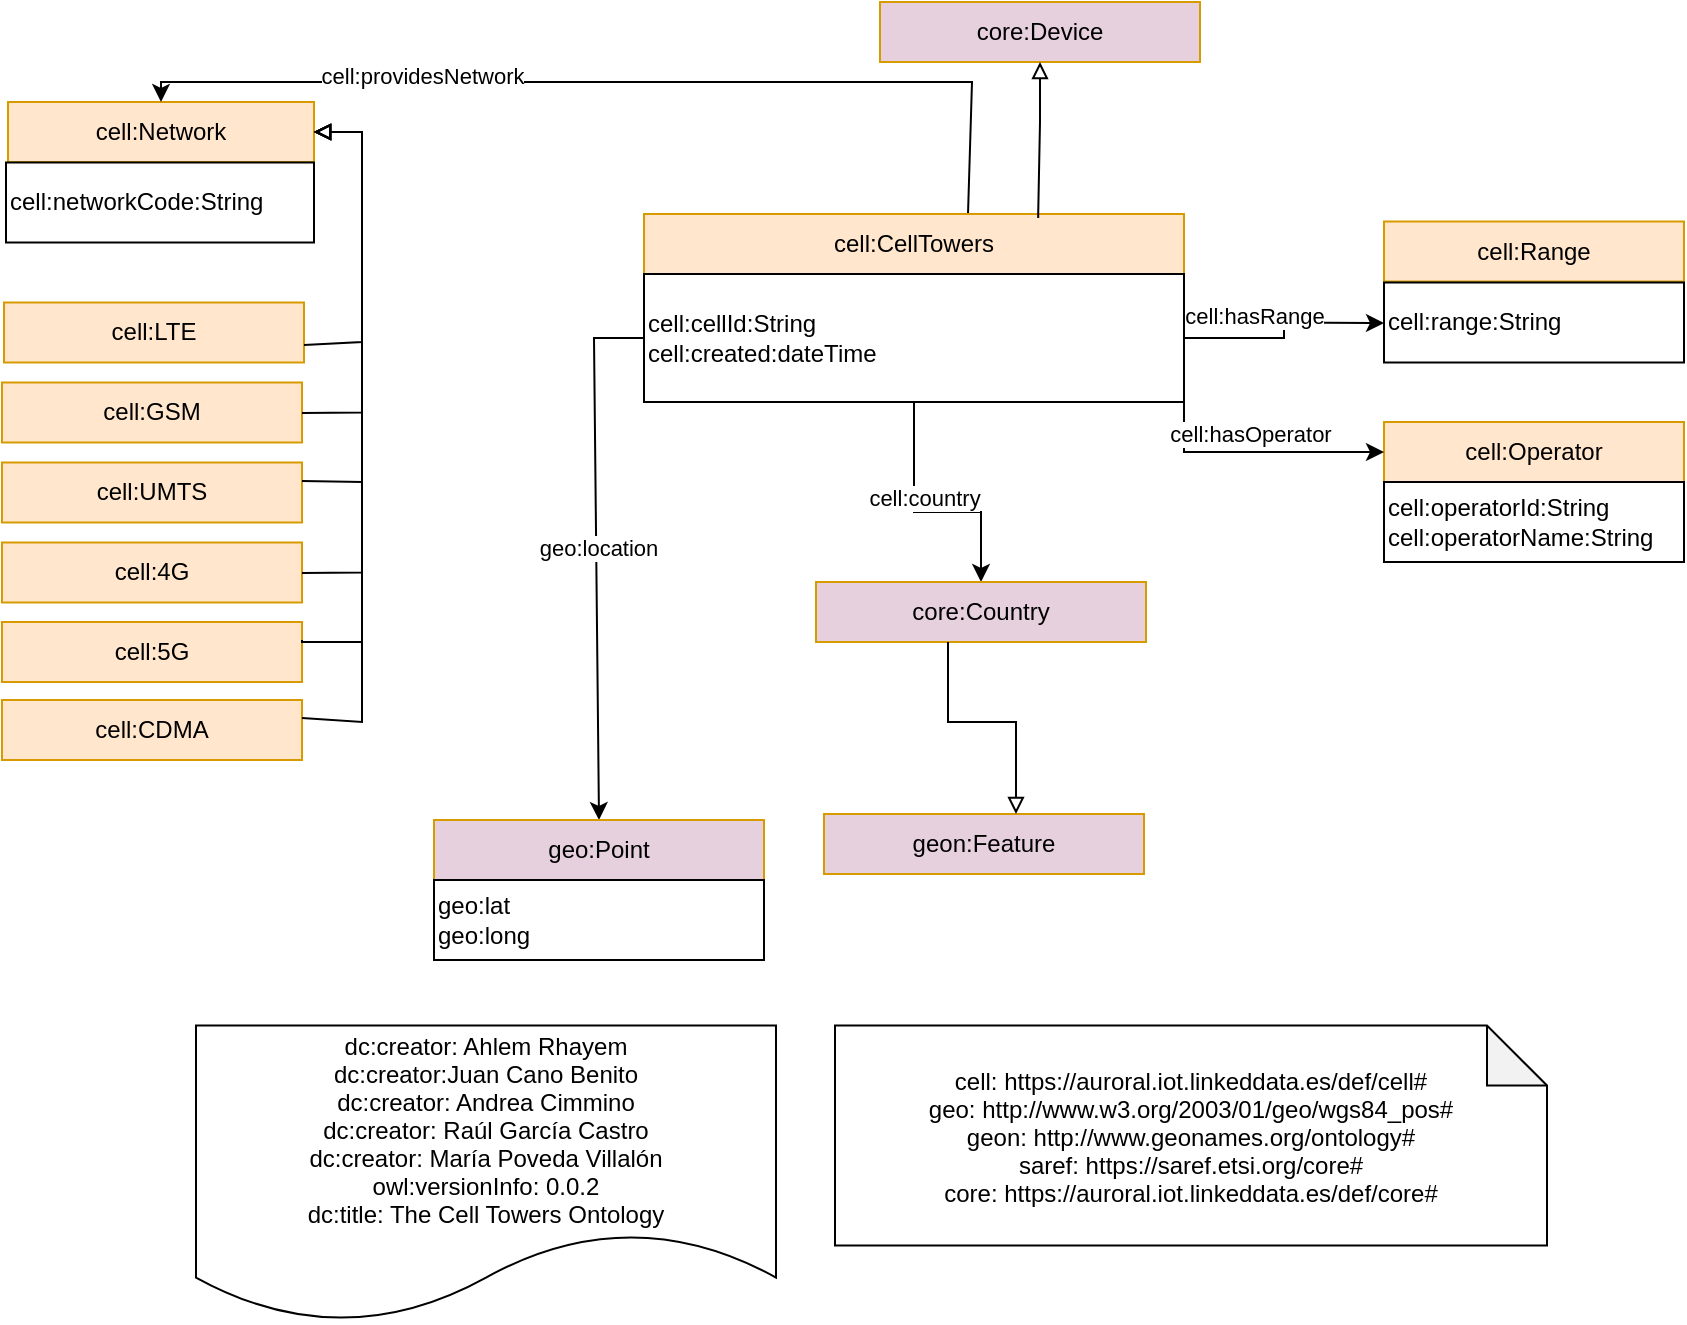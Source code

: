 <mxfile version="13.9.9" type="device"><diagram id="j3Iuz5jW5ZWUwNRPTU0H" name="Page-1"><mxGraphModel dx="2153" dy="1795" grid="1" gridSize="10" guides="1" tooltips="1" connect="1" arrows="1" fold="1" page="1" pageScale="1" pageWidth="827" pageHeight="1169" math="0" shadow="0"><root><mxCell id="0"/><mxCell id="1" parent="0"/><mxCell id="snNHeXXywmE0DaOTKSkb-2" value="cell:Network" style="rounded=0;whiteSpace=wrap;html=1;snapToPoint=1;points=[[0.1,0],[0.2,0],[0.3,0],[0.4,0],[0.5,0],[0.6,0],[0.7,0],[0.8,0],[0.9,0],[0,0.1],[0,0.3],[0,0.5],[0,0.7],[0,0.9],[0.1,1],[0.2,1],[0.3,1],[0.4,1],[0.5,1],[0.6,1],[0.7,1],[0.8,1],[0.9,1],[1,0.1],[1,0.3],[1,0.5],[1,0.7],[1,0.9]];fillColor=#ffe6cc;strokeColor=#d79b00;shadow=0;" parent="1" vertex="1"><mxGeometry x="-627" y="-370" width="153" height="30" as="geometry"/></mxCell><mxCell id="t8pC4BWFAhWbiUh7ZmZz-3" value="geon:Feature" style="rounded=0;whiteSpace=wrap;html=1;snapToPoint=1;points=[[0.1,0],[0.2,0],[0.3,0],[0.4,0],[0.5,0],[0.6,0],[0.7,0],[0.8,0],[0.9,0],[0,0.1],[0,0.3],[0,0.5],[0,0.7],[0,0.9],[0.1,1],[0.2,1],[0.3,1],[0.4,1],[0.5,1],[0.6,1],[0.7,1],[0.8,1],[0.9,1],[1,0.1],[1,0.3],[1,0.5],[1,0.7],[1,0.9]];fillColor=#E6D0DE;strokeColor=#d79b00;shadow=0;" parent="1" vertex="1"><mxGeometry x="-219" y="-14" width="160" height="30" as="geometry"/></mxCell><mxCell id="lBWgM5R_8VgdtOISkiUa-12" value="" style="edgeStyle=orthogonalEdgeStyle;rounded=0;orthogonalLoop=1;jettySize=auto;html=1;entryX=0.5;entryY=0;entryDx=0;entryDy=0;" parent="1" source="N2ee76cKsbYP5vud3ppf-1" target="snNHeXXywmE0DaOTKSkb-2" edge="1"><mxGeometry relative="1" as="geometry"><mxPoint x="-540" y="-370" as="targetPoint"/><Array as="points"><mxPoint x="-145" y="-380"/><mxPoint x="-550" y="-380"/></Array></mxGeometry></mxCell><mxCell id="lBWgM5R_8VgdtOISkiUa-13" value="cell:providesNetwork" style="edgeLabel;html=1;align=center;verticalAlign=middle;resizable=0;points=[];" parent="lBWgM5R_8VgdtOISkiUa-12" vertex="1" connectable="0"><mxGeometry x="0.417" y="-3" relative="1" as="geometry"><mxPoint as="offset"/></mxGeometry></mxCell><mxCell id="N2ee76cKsbYP5vud3ppf-1" value="cell:CellTowers" style="rounded=0;whiteSpace=wrap;html=1;snapToPoint=1;points=[[0.1,0],[0.2,0],[0.3,0],[0.4,0],[0.5,0],[0.6,0],[0.7,0],[0.8,0],[0.9,0],[0,0.1],[0,0.3],[0,0.5],[0,0.7],[0,0.9],[0.1,1],[0.2,1],[0.3,1],[0.4,1],[0.5,1],[0.6,1],[0.7,1],[0.8,1],[0.9,1],[1,0.1],[1,0.3],[1,0.5],[1,0.7],[1,0.9]];fillColor=#ffe6cc;strokeColor=#d79b00;shadow=0;" parent="1" vertex="1"><mxGeometry x="-309" y="-314" width="270" height="30" as="geometry"/></mxCell><mxCell id="lBWgM5R_8VgdtOISkiUa-20" value="" style="edgeStyle=orthogonalEdgeStyle;rounded=0;orthogonalLoop=1;jettySize=auto;html=1;" parent="1" source="N2ee76cKsbYP5vud3ppf-2" target="lBWgM5R_8VgdtOISkiUa-8" edge="1"><mxGeometry relative="1" as="geometry"><Array as="points"><mxPoint x="-174" y="-165"/></Array></mxGeometry></mxCell><mxCell id="lBWgM5R_8VgdtOISkiUa-21" value="cell:country" style="edgeLabel;html=1;align=center;verticalAlign=middle;resizable=0;points=[];" parent="lBWgM5R_8VgdtOISkiUa-20" vertex="1" connectable="0"><mxGeometry x="-0.227" y="5" relative="1" as="geometry"><mxPoint as="offset"/></mxGeometry></mxCell><mxCell id="lBWgM5R_8VgdtOISkiUa-37" value="" style="edgeStyle=orthogonalEdgeStyle;rounded=0;orthogonalLoop=1;jettySize=auto;html=1;exitX=0;exitY=0.5;exitDx=0;exitDy=0;" parent="1" source="N2ee76cKsbYP5vud3ppf-2" target="lBWgM5R_8VgdtOISkiUa-7" edge="1"><mxGeometry relative="1" as="geometry"><mxPoint x="-464" y="-242" as="targetPoint"/><Array as="points"><mxPoint x="-334" y="-252"/></Array></mxGeometry></mxCell><mxCell id="lBWgM5R_8VgdtOISkiUa-38" value="geo:location" style="edgeLabel;html=1;align=center;verticalAlign=middle;resizable=0;points=[];" parent="lBWgM5R_8VgdtOISkiUa-37" vertex="1" connectable="0"><mxGeometry x="-0.028" y="1" relative="1" as="geometry"><mxPoint as="offset"/></mxGeometry></mxCell><mxCell id="lBWgM5R_8VgdtOISkiUa-41" value="" style="edgeStyle=orthogonalEdgeStyle;rounded=0;orthogonalLoop=1;jettySize=auto;html=1;" parent="1" source="N2ee76cKsbYP5vud3ppf-2" target="lBWgM5R_8VgdtOISkiUa-40" edge="1"><mxGeometry relative="1" as="geometry"/></mxCell><mxCell id="lBWgM5R_8VgdtOISkiUa-42" value="cell:hasRange" style="edgeLabel;html=1;align=center;verticalAlign=middle;resizable=0;points=[];" parent="lBWgM5R_8VgdtOISkiUa-41" vertex="1" connectable="0"><mxGeometry x="-0.354" y="-3" relative="1" as="geometry"><mxPoint y="-14" as="offset"/></mxGeometry></mxCell><mxCell id="N2ee76cKsbYP5vud3ppf-2" value="&lt;span&gt;&lt;br&gt;cell:cellId:String&lt;br&gt;cell:created:dateTime&lt;br&gt;&lt;br&gt;&lt;/span&gt;" style="rounded=0;whiteSpace=wrap;html=1;snapToPoint=1;points=[[0.1,0],[0.2,0],[0.3,0],[0.4,0],[0.5,0],[0.6,0],[0.7,0],[0.8,0],[0.9,0],[0,0.1],[0,0.3],[0,0.5],[0,0.7],[0,0.9],[0.1,1],[0.2,1],[0.3,1],[0.4,1],[0.5,1],[0.6,1],[0.7,1],[0.8,1],[0.9,1],[1,0.1],[1,0.3],[1,0.5],[1,0.7],[1,0.9]];align=left;" parent="1" vertex="1"><mxGeometry x="-309" y="-284" width="270" height="64" as="geometry"/></mxCell><mxCell id="lBWgM5R_8VgdtOISkiUa-1" value="core:Device" style="rounded=0;whiteSpace=wrap;html=1;snapToPoint=1;points=[[0.1,0],[0.2,0],[0.3,0],[0.4,0],[0.5,0],[0.6,0],[0.7,0],[0.8,0],[0.9,0],[0,0.1],[0,0.3],[0,0.5],[0,0.7],[0,0.9],[0.1,1],[0.2,1],[0.3,1],[0.4,1],[0.5,1],[0.6,1],[0.7,1],[0.8,1],[0.9,1],[1,0.1],[1,0.3],[1,0.5],[1,0.7],[1,0.9]];fillColor=#E6D0DE;strokeColor=#d79b00;shadow=0;" parent="1" vertex="1"><mxGeometry x="-191" y="-420" width="160" height="30" as="geometry"/></mxCell><mxCell id="lBWgM5R_8VgdtOISkiUa-7" value="geo:Point" style="rounded=0;whiteSpace=wrap;html=1;snapToPoint=1;points=[[0.1,0],[0.2,0],[0.3,0],[0.4,0],[0.5,0],[0.6,0],[0.7,0],[0.8,0],[0.9,0],[0,0.1],[0,0.3],[0,0.5],[0,0.7],[0,0.9],[0.1,1],[0.2,1],[0.3,1],[0.4,1],[0.5,1],[0.6,1],[0.7,1],[0.8,1],[0.9,1],[1,0.1],[1,0.3],[1,0.5],[1,0.7],[1,0.9]];fillColor=#E6D0DE;strokeColor=#d79b00;shadow=0;" parent="1" vertex="1"><mxGeometry x="-414" y="-11" width="165" height="30" as="geometry"/></mxCell><mxCell id="lBWgM5R_8VgdtOISkiUa-8" value="core:Country" style="rounded=0;whiteSpace=wrap;html=1;snapToPoint=1;points=[[0.1,0],[0.2,0],[0.3,0],[0.4,0],[0.5,0],[0.6,0],[0.7,0],[0.8,0],[0.9,0],[0,0.1],[0,0.3],[0,0.5],[0,0.7],[0,0.9],[0.1,1],[0.2,1],[0.3,1],[0.4,1],[0.5,1],[0.6,1],[0.7,1],[0.8,1],[0.9,1],[1,0.1],[1,0.3],[1,0.5],[1,0.7],[1,0.9]];fillColor=#E6D0DE;strokeColor=#d79b00;shadow=0;" parent="1" vertex="1"><mxGeometry x="-223" y="-130" width="165" height="30" as="geometry"/></mxCell><mxCell id="lBWgM5R_8VgdtOISkiUa-19" style="edgeStyle=orthogonalEdgeStyle;rounded=0;orthogonalLoop=1;jettySize=auto;html=1;fontSize=11;endArrow=block;endFill=0;exitX=0.73;exitY=0.067;exitDx=0;exitDy=0;exitPerimeter=0;" parent="1" source="N2ee76cKsbYP5vud3ppf-1" target="lBWgM5R_8VgdtOISkiUa-1" edge="1"><mxGeometry relative="1" as="geometry"><mxPoint x="-111" y="-300" as="sourcePoint"/><mxPoint x="-49" y="-350" as="targetPoint"/><Array as="points"><mxPoint x="-112" y="-314"/><mxPoint x="-111" y="-360"/><mxPoint x="-109" y="-360"/></Array></mxGeometry></mxCell><mxCell id="lBWgM5R_8VgdtOISkiUa-22" value="&lt;span&gt;cell:networkCode:String&lt;br&gt;&lt;/span&gt;" style="rounded=0;whiteSpace=wrap;html=1;snapToPoint=1;points=[[0.1,0],[0.2,0],[0.3,0],[0.4,0],[0.5,0],[0.6,0],[0.7,0],[0.8,0],[0.9,0],[0,0.1],[0,0.3],[0,0.5],[0,0.7],[0,0.9],[0.1,1],[0.2,1],[0.3,1],[0.4,1],[0.5,1],[0.6,1],[0.7,1],[0.8,1],[0.9,1],[1,0.1],[1,0.3],[1,0.5],[1,0.7],[1,0.9]];align=left;" parent="1" vertex="1"><mxGeometry x="-628" y="-339.75" width="154" height="40" as="geometry"/></mxCell><mxCell id="lBWgM5R_8VgdtOISkiUa-23" style="edgeStyle=orthogonalEdgeStyle;rounded=0;orthogonalLoop=1;jettySize=auto;html=1;fontSize=11;endArrow=block;endFill=0;entryX=0.6;entryY=0;entryDx=0;entryDy=0;" parent="1" source="lBWgM5R_8VgdtOISkiUa-8" target="t8pC4BWFAhWbiUh7ZmZz-3" edge="1"><mxGeometry relative="1" as="geometry"><mxPoint x="-109" y="-34" as="sourcePoint"/><mxPoint x="-73" y="-110" as="targetPoint"/><Array as="points"><mxPoint x="-157" y="-60"/><mxPoint x="-123" y="-60"/></Array></mxGeometry></mxCell><mxCell id="lBWgM5R_8VgdtOISkiUa-39" value="cell:Range" style="rounded=0;whiteSpace=wrap;html=1;snapToPoint=1;points=[[0.1,0],[0.2,0],[0.3,0],[0.4,0],[0.5,0],[0.6,0],[0.7,0],[0.8,0],[0.9,0],[0,0.1],[0,0.3],[0,0.5],[0,0.7],[0,0.9],[0.1,1],[0.2,1],[0.3,1],[0.4,1],[0.5,1],[0.6,1],[0.7,1],[0.8,1],[0.9,1],[1,0.1],[1,0.3],[1,0.5],[1,0.7],[1,0.9]];fillColor=#ffe6cc;strokeColor=#d79b00;shadow=0;" parent="1" vertex="1"><mxGeometry x="61" y="-310.25" width="150" height="30" as="geometry"/></mxCell><mxCell id="lBWgM5R_8VgdtOISkiUa-40" value="&lt;span&gt;cell:range:String&lt;br&gt;&lt;/span&gt;" style="rounded=0;whiteSpace=wrap;html=1;snapToPoint=1;points=[[0.1,0],[0.2,0],[0.3,0],[0.4,0],[0.5,0],[0.6,0],[0.7,0],[0.8,0],[0.9,0],[0,0.1],[0,0.3],[0,0.5],[0,0.7],[0,0.9],[0.1,1],[0.2,1],[0.3,1],[0.4,1],[0.5,1],[0.6,1],[0.7,1],[0.8,1],[0.9,1],[1,0.1],[1,0.3],[1,0.5],[1,0.7],[1,0.9]];align=left;" parent="1" vertex="1"><mxGeometry x="61" y="-279.75" width="150" height="40" as="geometry"/></mxCell><mxCell id="lBWgM5R_8VgdtOISkiUa-43" value="&lt;span&gt;geo:lat&lt;br&gt;geo:long&lt;br&gt;&lt;/span&gt;" style="rounded=0;whiteSpace=wrap;html=1;snapToPoint=1;points=[[0.1,0],[0.2,0],[0.3,0],[0.4,0],[0.5,0],[0.6,0],[0.7,0],[0.8,0],[0.9,0],[0,0.1],[0,0.3],[0,0.5],[0,0.7],[0,0.9],[0.1,1],[0.2,1],[0.3,1],[0.4,1],[0.5,1],[0.6,1],[0.7,1],[0.8,1],[0.9,1],[1,0.1],[1,0.3],[1,0.5],[1,0.7],[1,0.9]];align=left;" parent="1" vertex="1"><mxGeometry x="-414" y="19" width="165" height="40" as="geometry"/></mxCell><mxCell id="FvZBYeOyouAdm5kxt9zf-1" value="dc:creator: Ahlem Rhayem&#10;dc:creator:Juan Cano Benito&#10;dc:creator: Andrea Cimmino&#10;dc:creator: Raúl García Castro&#10;dc:creator: María Poveda Villalón&#10;owl:versionInfo: 0.0.2&#10;dc:title: The Cell Towers Ontology" style="shape=document;boundedLbl=1;" parent="1" vertex="1"><mxGeometry x="-533" y="91.75" width="290" height="148.25" as="geometry"/></mxCell><mxCell id="FvZBYeOyouAdm5kxt9zf-2" value="cell: https://auroral.iot.linkeddata.es/def/cell#&#10;geo: http://www.w3.org/2003/01/geo/wgs84_pos#&#10;geon: http://www.geonames.org/ontology#&#10;saref: https://saref.etsi.org/core#&#10;core: https://auroral.iot.linkeddata.es/def/core#" style="shape=note;backgroundOutline=1;darkOpacity=0.05;" parent="1" vertex="1"><mxGeometry x="-213.5" y="91.75" width="356" height="110" as="geometry"/></mxCell><mxCell id="FvZBYeOyouAdm5kxt9zf-3" value="cell:Operator" style="rounded=0;whiteSpace=wrap;html=1;snapToPoint=1;points=[[0.1,0],[0.2,0],[0.3,0],[0.4,0],[0.5,0],[0.6,0],[0.7,0],[0.8,0],[0.9,0],[0,0.1],[0,0.3],[0,0.5],[0,0.7],[0,0.9],[0.1,1],[0.2,1],[0.3,1],[0.4,1],[0.5,1],[0.6,1],[0.7,1],[0.8,1],[0.9,1],[1,0.1],[1,0.3],[1,0.5],[1,0.7],[1,0.9]];fillColor=#ffe6cc;strokeColor=#d79b00;shadow=0;" parent="1" vertex="1"><mxGeometry x="61" y="-210" width="150" height="30" as="geometry"/></mxCell><mxCell id="FvZBYeOyouAdm5kxt9zf-5" value="" style="edgeStyle=orthogonalEdgeStyle;rounded=0;orthogonalLoop=1;jettySize=auto;html=1;exitX=1;exitY=0.5;exitDx=0;exitDy=0;" parent="1" source="N2ee76cKsbYP5vud3ppf-2" target="FvZBYeOyouAdm5kxt9zf-3" edge="1"><mxGeometry relative="1" as="geometry"><mxPoint x="-29" y="-227" as="sourcePoint"/><mxPoint x="71" y="-250" as="targetPoint"/><Array as="points"><mxPoint x="-39" y="-195"/></Array></mxGeometry></mxCell><mxCell id="FvZBYeOyouAdm5kxt9zf-6" value="cell:hasOperator" style="edgeLabel;html=1;align=center;verticalAlign=middle;resizable=0;points=[];" parent="FvZBYeOyouAdm5kxt9zf-5" vertex="1" connectable="0"><mxGeometry x="-0.354" y="-3" relative="1" as="geometry"><mxPoint x="36" y="-3" as="offset"/></mxGeometry></mxCell><mxCell id="FvZBYeOyouAdm5kxt9zf-7" value="&lt;span&gt;cell:operatorId:String&lt;br&gt;cell:operatorName:String&lt;br&gt;&lt;/span&gt;" style="rounded=0;whiteSpace=wrap;html=1;snapToPoint=1;points=[[0.1,0],[0.2,0],[0.3,0],[0.4,0],[0.5,0],[0.6,0],[0.7,0],[0.8,0],[0.9,0],[0,0.1],[0,0.3],[0,0.5],[0,0.7],[0,0.9],[0.1,1],[0.2,1],[0.3,1],[0.4,1],[0.5,1],[0.6,1],[0.7,1],[0.8,1],[0.9,1],[1,0.1],[1,0.3],[1,0.5],[1,0.7],[1,0.9]];align=left;" parent="1" vertex="1"><mxGeometry x="61" y="-180" width="150" height="40" as="geometry"/></mxCell><mxCell id="FvZBYeOyouAdm5kxt9zf-9" value="cell:LTE" style="rounded=0;whiteSpace=wrap;html=1;snapToPoint=1;points=[[0.1,0],[0.2,0],[0.3,0],[0.4,0],[0.5,0],[0.6,0],[0.7,0],[0.8,0],[0.9,0],[0,0.1],[0,0.3],[0,0.5],[0,0.7],[0,0.9],[0.1,1],[0.2,1],[0.3,1],[0.4,1],[0.5,1],[0.6,1],[0.7,1],[0.8,1],[0.9,1],[1,0.1],[1,0.3],[1,0.5],[1,0.7],[1,0.9]];fillColor=#ffe6cc;strokeColor=#d79b00;shadow=0;" parent="1" vertex="1"><mxGeometry x="-629" y="-269.75" width="150" height="30" as="geometry"/></mxCell><mxCell id="FvZBYeOyouAdm5kxt9zf-10" value="cell:GSM" style="rounded=0;whiteSpace=wrap;html=1;snapToPoint=1;points=[[0.1,0],[0.2,0],[0.3,0],[0.4,0],[0.5,0],[0.6,0],[0.7,0],[0.8,0],[0.9,0],[0,0.1],[0,0.3],[0,0.5],[0,0.7],[0,0.9],[0.1,1],[0.2,1],[0.3,1],[0.4,1],[0.5,1],[0.6,1],[0.7,1],[0.8,1],[0.9,1],[1,0.1],[1,0.3],[1,0.5],[1,0.7],[1,0.9]];fillColor=#ffe6cc;strokeColor=#d79b00;shadow=0;" parent="1" vertex="1"><mxGeometry x="-630" y="-229.75" width="150" height="30" as="geometry"/></mxCell><mxCell id="FvZBYeOyouAdm5kxt9zf-11" value="cell:UMTS" style="rounded=0;whiteSpace=wrap;html=1;snapToPoint=1;points=[[0.1,0],[0.2,0],[0.3,0],[0.4,0],[0.5,0],[0.6,0],[0.7,0],[0.8,0],[0.9,0],[0,0.1],[0,0.3],[0,0.5],[0,0.7],[0,0.9],[0.1,1],[0.2,1],[0.3,1],[0.4,1],[0.5,1],[0.6,1],[0.7,1],[0.8,1],[0.9,1],[1,0.1],[1,0.3],[1,0.5],[1,0.7],[1,0.9]];fillColor=#ffe6cc;strokeColor=#d79b00;shadow=0;" parent="1" vertex="1"><mxGeometry x="-630" y="-189.75" width="150" height="30" as="geometry"/></mxCell><mxCell id="FvZBYeOyouAdm5kxt9zf-13" value="cell:4G" style="rounded=0;whiteSpace=wrap;html=1;snapToPoint=1;points=[[0.1,0],[0.2,0],[0.3,0],[0.4,0],[0.5,0],[0.6,0],[0.7,0],[0.8,0],[0.9,0],[0,0.1],[0,0.3],[0,0.5],[0,0.7],[0,0.9],[0.1,1],[0.2,1],[0.3,1],[0.4,1],[0.5,1],[0.6,1],[0.7,1],[0.8,1],[0.9,1],[1,0.1],[1,0.3],[1,0.5],[1,0.7],[1,0.9]];fillColor=#ffe6cc;strokeColor=#d79b00;shadow=0;" parent="1" vertex="1"><mxGeometry x="-630" y="-149.75" width="150" height="30" as="geometry"/></mxCell><mxCell id="FvZBYeOyouAdm5kxt9zf-17" value="cell:5G" style="rounded=0;whiteSpace=wrap;html=1;snapToPoint=1;points=[[0.1,0],[0.2,0],[0.3,0],[0.4,0],[0.5,0],[0.6,0],[0.7,0],[0.8,0],[0.9,0],[0,0.1],[0,0.3],[0,0.5],[0,0.7],[0,0.9],[0.1,1],[0.2,1],[0.3,1],[0.4,1],[0.5,1],[0.6,1],[0.7,1],[0.8,1],[0.9,1],[1,0.1],[1,0.3],[1,0.5],[1,0.7],[1,0.9]];fillColor=#ffe6cc;strokeColor=#d79b00;shadow=0;" parent="1" vertex="1"><mxGeometry x="-630" y="-110" width="150" height="30" as="geometry"/></mxCell><mxCell id="FvZBYeOyouAdm5kxt9zf-19" value="cell:CDMA" style="rounded=0;whiteSpace=wrap;html=1;snapToPoint=1;points=[[0.1,0],[0.2,0],[0.3,0],[0.4,0],[0.5,0],[0.6,0],[0.7,0],[0.8,0],[0.9,0],[0,0.1],[0,0.3],[0,0.5],[0,0.7],[0,0.9],[0.1,1],[0.2,1],[0.3,1],[0.4,1],[0.5,1],[0.6,1],[0.7,1],[0.8,1],[0.9,1],[1,0.1],[1,0.3],[1,0.5],[1,0.7],[1,0.9]];fillColor=#ffe6cc;strokeColor=#d79b00;shadow=0;" parent="1" vertex="1"><mxGeometry x="-630" y="-71" width="150" height="30" as="geometry"/></mxCell><mxCell id="FvZBYeOyouAdm5kxt9zf-20" style="edgeStyle=orthogonalEdgeStyle;rounded=0;orthogonalLoop=1;jettySize=auto;html=1;fontSize=11;endArrow=block;endFill=0;" parent="1" source="FvZBYeOyouAdm5kxt9zf-9" target="snNHeXXywmE0DaOTKSkb-2" edge="1"><mxGeometry relative="1" as="geometry"><mxPoint x="-400" y="-245.75" as="sourcePoint"/><mxPoint x="-366" y="-159.75" as="targetPoint"/><Array as="points"><mxPoint x="-450" y="-250"/><mxPoint x="-450" y="-355"/></Array></mxGeometry></mxCell><mxCell id="FvZBYeOyouAdm5kxt9zf-21" style="edgeStyle=orthogonalEdgeStyle;rounded=0;orthogonalLoop=1;jettySize=auto;html=1;fontSize=11;endArrow=block;endFill=0;" parent="1" source="FvZBYeOyouAdm5kxt9zf-10" target="snNHeXXywmE0DaOTKSkb-2" edge="1"><mxGeometry relative="1" as="geometry"><mxPoint x="-480" y="-215" as="sourcePoint"/><mxPoint x="-474" y="-355" as="targetPoint"/><Array as="points"><mxPoint x="-450" y="-215"/><mxPoint x="-450" y="-355"/></Array></mxGeometry></mxCell><mxCell id="FvZBYeOyouAdm5kxt9zf-22" style="edgeStyle=orthogonalEdgeStyle;rounded=0;orthogonalLoop=1;jettySize=auto;html=1;fontSize=11;endArrow=block;endFill=0;" parent="1" source="FvZBYeOyouAdm5kxt9zf-11" target="snNHeXXywmE0DaOTKSkb-2" edge="1"><mxGeometry relative="1" as="geometry"><mxPoint x="-474" y="-180" as="sourcePoint"/><mxPoint x="-468" y="-320" as="targetPoint"/><Array as="points"><mxPoint x="-450" y="-180"/><mxPoint x="-450" y="-355"/></Array></mxGeometry></mxCell><mxCell id="FvZBYeOyouAdm5kxt9zf-23" style="edgeStyle=orthogonalEdgeStyle;rounded=0;orthogonalLoop=1;jettySize=auto;html=1;fontSize=11;endArrow=block;endFill=0;" parent="1" source="FvZBYeOyouAdm5kxt9zf-13" target="snNHeXXywmE0DaOTKSkb-2" edge="1"><mxGeometry relative="1" as="geometry"><mxPoint x="-474" y="-136.25" as="sourcePoint"/><mxPoint x="-468" y="-310.25" as="targetPoint"/><Array as="points"><mxPoint x="-450" y="-135"/><mxPoint x="-450" y="-355"/></Array></mxGeometry></mxCell><mxCell id="FvZBYeOyouAdm5kxt9zf-24" style="edgeStyle=orthogonalEdgeStyle;rounded=0;orthogonalLoop=1;jettySize=auto;html=1;fontSize=11;endArrow=block;endFill=0;exitX=1;exitY=0.3;exitDx=0;exitDy=0;" parent="1" source="FvZBYeOyouAdm5kxt9zf-17" target="snNHeXXywmE0DaOTKSkb-2" edge="1"><mxGeometry relative="1" as="geometry"><mxPoint x="-474" y="-100" as="sourcePoint"/><mxPoint x="-468" y="-320" as="targetPoint"/><Array as="points"><mxPoint x="-480" y="-100"/><mxPoint x="-450" y="-100"/><mxPoint x="-450" y="-355"/></Array></mxGeometry></mxCell><mxCell id="FvZBYeOyouAdm5kxt9zf-25" style="edgeStyle=orthogonalEdgeStyle;rounded=0;orthogonalLoop=1;jettySize=auto;html=1;fontSize=11;endArrow=block;endFill=0;" parent="1" source="FvZBYeOyouAdm5kxt9zf-19" target="snNHeXXywmE0DaOTKSkb-2" edge="1"><mxGeometry relative="1" as="geometry"><mxPoint x="-500" y="-60" as="sourcePoint"/><mxPoint x="-468" y="-315" as="targetPoint"/><Array as="points"><mxPoint x="-450" y="-60"/><mxPoint x="-450" y="-355"/></Array></mxGeometry></mxCell></root></mxGraphModel></diagram></mxfile>